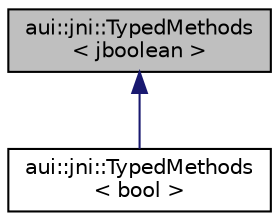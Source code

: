 digraph "aui::jni::TypedMethods&lt; jboolean &gt;"
{
 // LATEX_PDF_SIZE
  edge [fontname="Helvetica",fontsize="10",labelfontname="Helvetica",labelfontsize="10"];
  node [fontname="Helvetica",fontsize="10",shape=record];
  Node1 [label="aui::jni::TypedMethods\l\< jboolean \>",height=0.2,width=0.4,color="black", fillcolor="grey75", style="filled", fontcolor="black",tooltip=" "];
  Node1 -> Node2 [dir="back",color="midnightblue",fontsize="10",style="solid",fontname="Helvetica"];
  Node2 [label="aui::jni::TypedMethods\l\< bool \>",height=0.2,width=0.4,color="black", fillcolor="white", style="filled",URL="$structaui_1_1jni_1_1TypedMethods_3_01bool_01_4.html",tooltip=" "];
}
